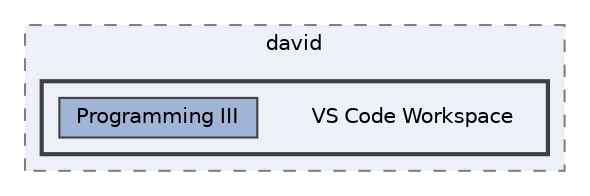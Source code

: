 digraph "C:/Users/david/VS Code Workspace"
{
 // LATEX_PDF_SIZE
  bgcolor="transparent";
  edge [fontname=Helvetica,fontsize=10,labelfontname=Helvetica,labelfontsize=10];
  node [fontname=Helvetica,fontsize=10,shape=box,height=0.2,width=0.4];
  compound=true
  subgraph clusterdir_18e0788f21ed7e5e62bfa510e0f90335 {
    graph [ bgcolor="#edf0f7", pencolor="grey50", label="david", fontname=Helvetica,fontsize=10 style="filled,dashed", URL="dir_18e0788f21ed7e5e62bfa510e0f90335.html",tooltip=""]
  subgraph clusterdir_bbd10c9cb736971a9f87730aba113080 {
    graph [ bgcolor="#edf0f7", pencolor="grey25", label="", fontname=Helvetica,fontsize=10 style="filled,bold", URL="dir_bbd10c9cb736971a9f87730aba113080.html",tooltip=""]
    dir_bbd10c9cb736971a9f87730aba113080 [shape=plaintext, label="VS Code Workspace"];
  dir_60bd7db2e5552905f0dab9a0ac440861 [label="Programming III", fillcolor="#a2b4d6", color="grey25", style="filled", URL="dir_60bd7db2e5552905f0dab9a0ac440861.html",tooltip=""];
  }
  }
}
